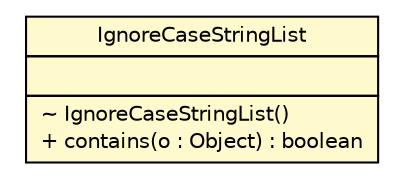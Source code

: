 #!/usr/local/bin/dot
#
# Class diagram 
# Generated by UMLGraph version R5_6-24-gf6e263 (http://www.umlgraph.org/)
#

digraph G {
	edge [fontname="Helvetica",fontsize=10,labelfontname="Helvetica",labelfontsize=10];
	node [fontname="Helvetica",fontsize=10,shape=plaintext];
	nodesep=0.25;
	ranksep=0.5;
	// nl.b3p.brmo.loader.util.StagingRowHandler.IgnoreCaseStringList
	c2679 [label=<<table title="nl.b3p.brmo.loader.util.StagingRowHandler.IgnoreCaseStringList" border="0" cellborder="1" cellspacing="0" cellpadding="2" port="p" bgcolor="lemonChiffon" href="./StagingRowHandler.IgnoreCaseStringList.html">
		<tr><td><table border="0" cellspacing="0" cellpadding="1">
<tr><td align="center" balign="center"> IgnoreCaseStringList </td></tr>
		</table></td></tr>
		<tr><td><table border="0" cellspacing="0" cellpadding="1">
<tr><td align="left" balign="left">  </td></tr>
		</table></td></tr>
		<tr><td><table border="0" cellspacing="0" cellpadding="1">
<tr><td align="left" balign="left"> ~ IgnoreCaseStringList() </td></tr>
<tr><td align="left" balign="left"> + contains(o : Object) : boolean </td></tr>
		</table></td></tr>
		</table>>, URL="./StagingRowHandler.IgnoreCaseStringList.html", fontname="Helvetica", fontcolor="black", fontsize=10.0];
}

